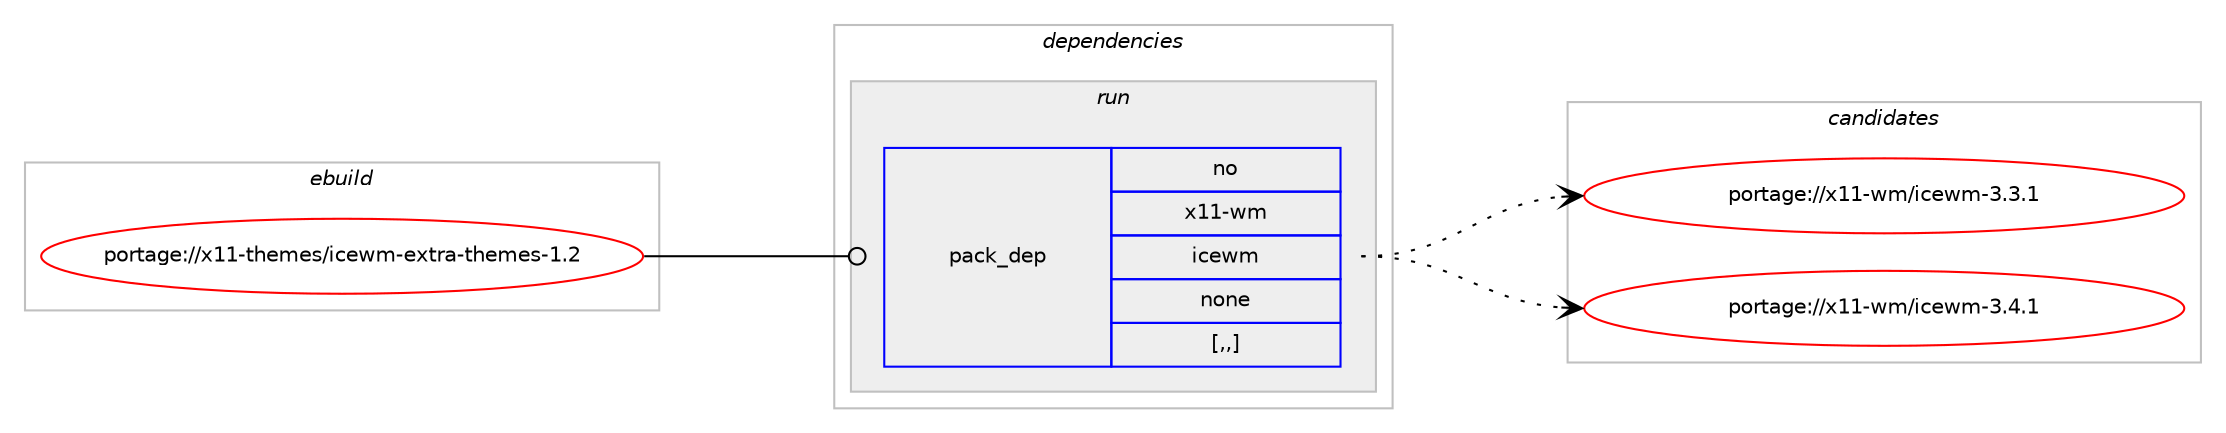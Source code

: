 digraph prolog {

# *************
# Graph options
# *************

newrank=true;
concentrate=true;
compound=true;
graph [rankdir=LR,fontname=Helvetica,fontsize=10,ranksep=1.5];#, ranksep=2.5, nodesep=0.2];
edge  [arrowhead=vee];
node  [fontname=Helvetica,fontsize=10];

# **********
# The ebuild
# **********

subgraph cluster_leftcol {
color=gray;
rank=same;
label=<<i>ebuild</i>>;
id [label="portage://x11-themes/icewm-extra-themes-1.2", color=red, width=4, href="../x11-themes/icewm-extra-themes-1.2.svg"];
}

# ****************
# The dependencies
# ****************

subgraph cluster_midcol {
color=gray;
label=<<i>dependencies</i>>;
subgraph cluster_compile {
fillcolor="#eeeeee";
style=filled;
label=<<i>compile</i>>;
}
subgraph cluster_compileandrun {
fillcolor="#eeeeee";
style=filled;
label=<<i>compile and run</i>>;
}
subgraph cluster_run {
fillcolor="#eeeeee";
style=filled;
label=<<i>run</i>>;
subgraph pack333960 {
dependency457744 [label=<<TABLE BORDER="0" CELLBORDER="1" CELLSPACING="0" CELLPADDING="4" WIDTH="220"><TR><TD ROWSPAN="6" CELLPADDING="30">pack_dep</TD></TR><TR><TD WIDTH="110">no</TD></TR><TR><TD>x11-wm</TD></TR><TR><TD>icewm</TD></TR><TR><TD>none</TD></TR><TR><TD>[,,]</TD></TR></TABLE>>, shape=none, color=blue];
}
id:e -> dependency457744:w [weight=20,style="solid",arrowhead="odot"];
}
}

# **************
# The candidates
# **************

subgraph cluster_choices {
rank=same;
color=gray;
label=<<i>candidates</i>>;

subgraph choice333960 {
color=black;
nodesep=1;
choice1204949451191094710599101119109455146514649 [label="portage://x11-wm/icewm-3.3.1", color=red, width=4,href="../x11-wm/icewm-3.3.1.svg"];
choice1204949451191094710599101119109455146524649 [label="portage://x11-wm/icewm-3.4.1", color=red, width=4,href="../x11-wm/icewm-3.4.1.svg"];
dependency457744:e -> choice1204949451191094710599101119109455146514649:w [style=dotted,weight="100"];
dependency457744:e -> choice1204949451191094710599101119109455146524649:w [style=dotted,weight="100"];
}
}

}

